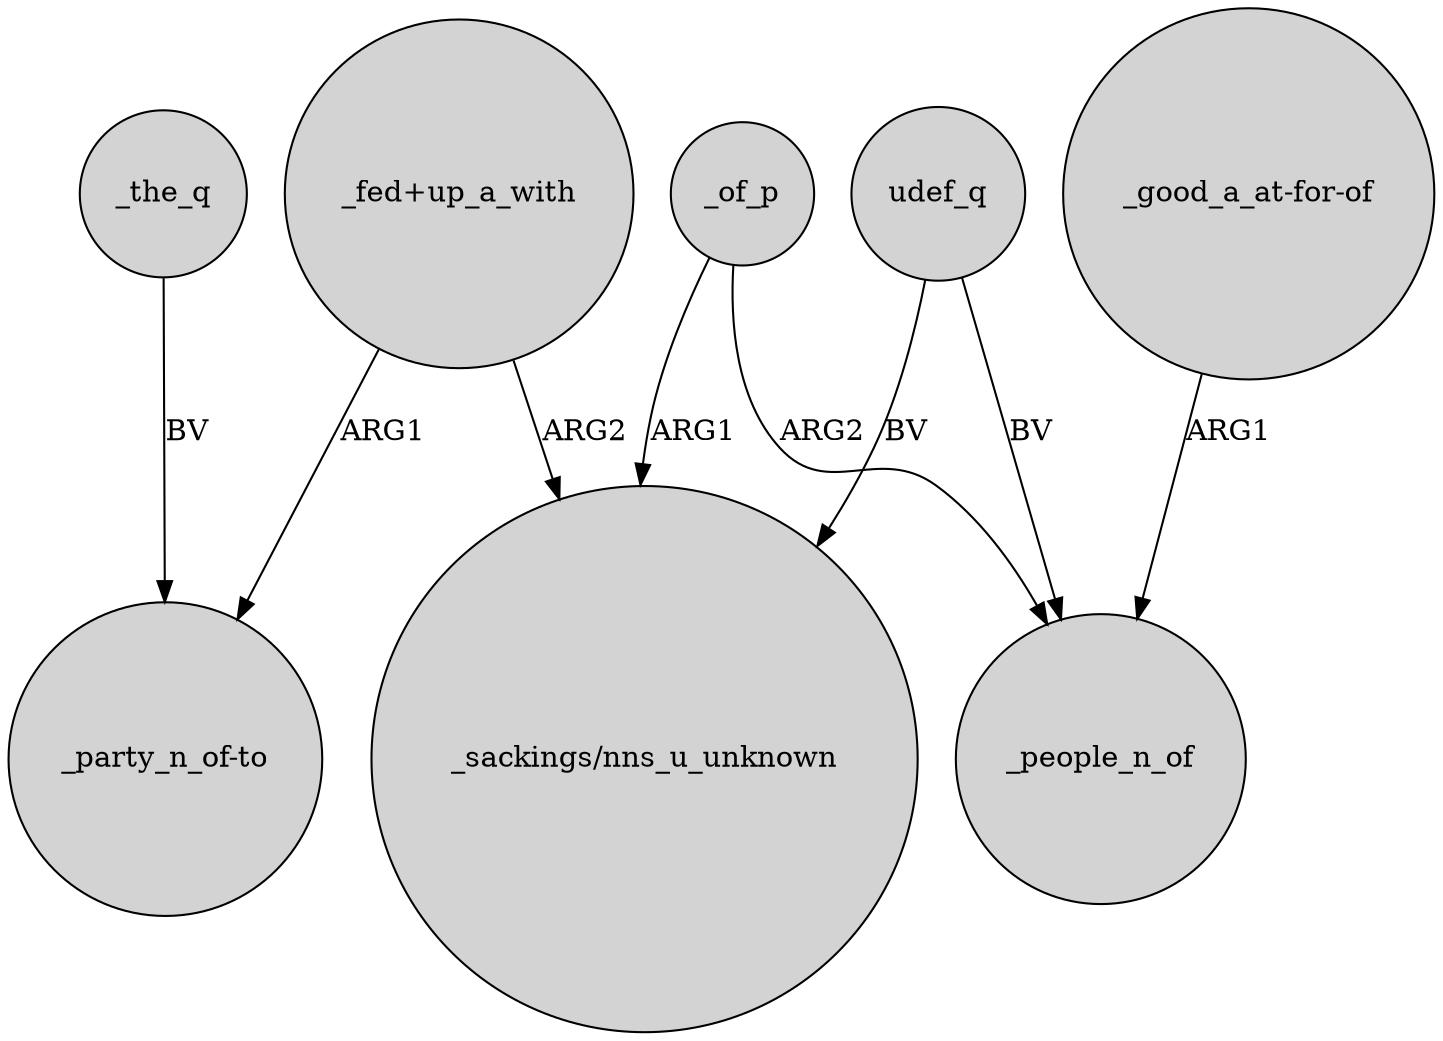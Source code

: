 digraph {
	node [shape=circle style=filled]
	"_fed+up_a_with" -> "_sackings/nns_u_unknown" [label=ARG2]
	_of_p -> _people_n_of [label=ARG2]
	_the_q -> "_party_n_of-to" [label=BV]
	_of_p -> "_sackings/nns_u_unknown" [label=ARG1]
	"_fed+up_a_with" -> "_party_n_of-to" [label=ARG1]
	"_good_a_at-for-of" -> _people_n_of [label=ARG1]
	udef_q -> "_sackings/nns_u_unknown" [label=BV]
	udef_q -> _people_n_of [label=BV]
}
